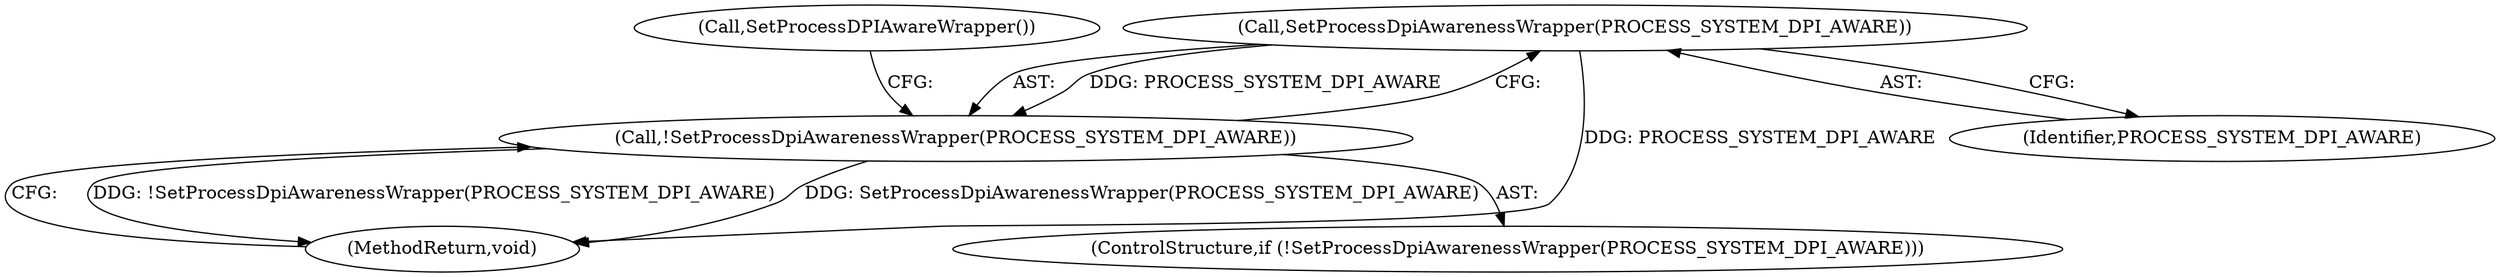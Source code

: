 digraph "1_Chrome_a0fe4d88137213aa24fbb16fd7eec34533345c9b@del" {
"1000111" [label="(Call,SetProcessDpiAwarenessWrapper(PROCESS_SYSTEM_DPI_AWARE))"];
"1000110" [label="(Call,!SetProcessDpiAwarenessWrapper(PROCESS_SYSTEM_DPI_AWARE))"];
"1000115" [label="(MethodReturn,void)"];
"1000111" [label="(Call,SetProcessDpiAwarenessWrapper(PROCESS_SYSTEM_DPI_AWARE))"];
"1000114" [label="(Call,SetProcessDPIAwareWrapper())"];
"1000109" [label="(ControlStructure,if (!SetProcessDpiAwarenessWrapper(PROCESS_SYSTEM_DPI_AWARE)))"];
"1000112" [label="(Identifier,PROCESS_SYSTEM_DPI_AWARE)"];
"1000110" [label="(Call,!SetProcessDpiAwarenessWrapper(PROCESS_SYSTEM_DPI_AWARE))"];
"1000111" -> "1000110"  [label="AST: "];
"1000111" -> "1000112"  [label="CFG: "];
"1000112" -> "1000111"  [label="AST: "];
"1000110" -> "1000111"  [label="CFG: "];
"1000111" -> "1000115"  [label="DDG: PROCESS_SYSTEM_DPI_AWARE"];
"1000111" -> "1000110"  [label="DDG: PROCESS_SYSTEM_DPI_AWARE"];
"1000110" -> "1000109"  [label="AST: "];
"1000114" -> "1000110"  [label="CFG: "];
"1000115" -> "1000110"  [label="CFG: "];
"1000110" -> "1000115"  [label="DDG: !SetProcessDpiAwarenessWrapper(PROCESS_SYSTEM_DPI_AWARE)"];
"1000110" -> "1000115"  [label="DDG: SetProcessDpiAwarenessWrapper(PROCESS_SYSTEM_DPI_AWARE)"];
}
